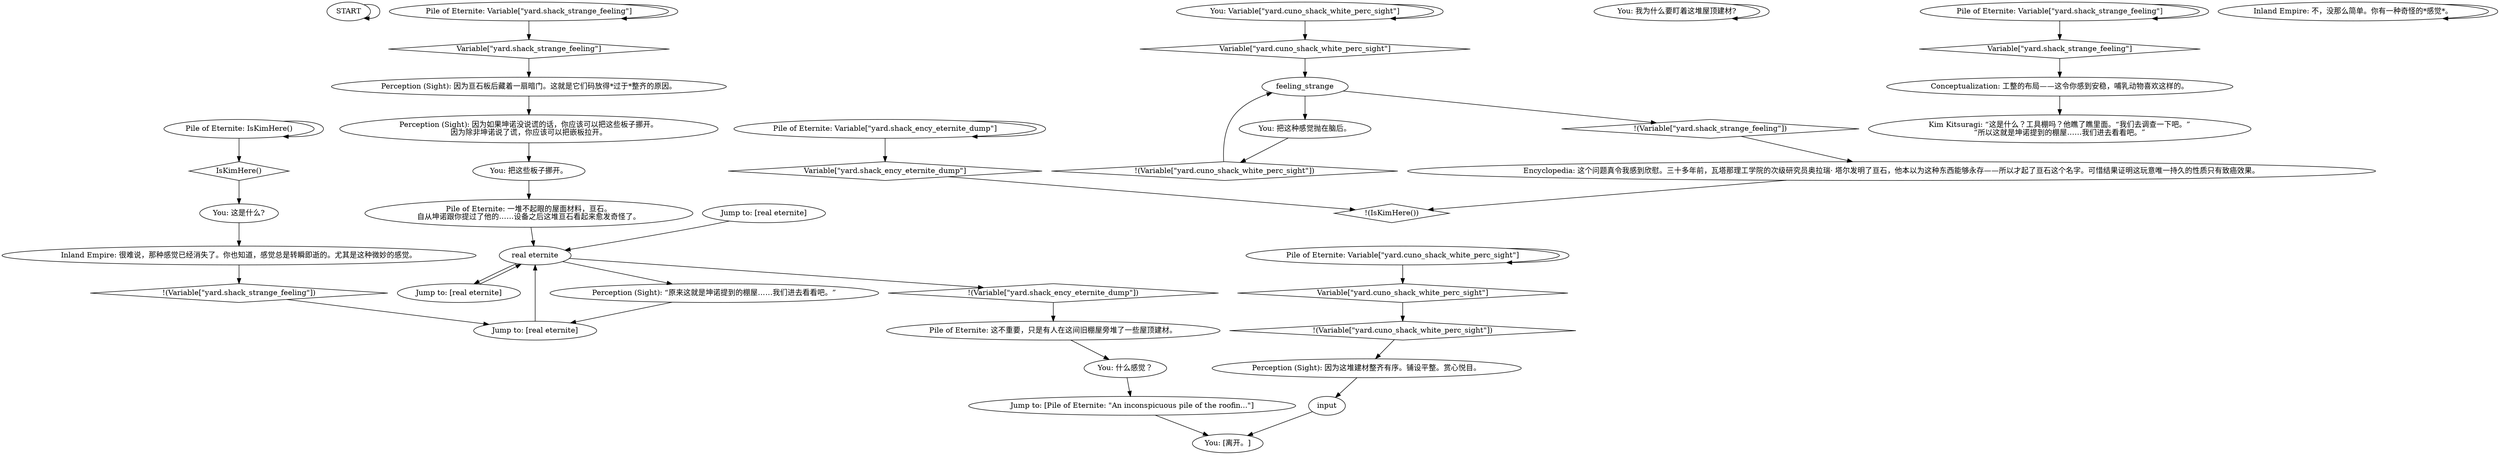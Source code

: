 # YARD / PILE OF ETERNITE
# Someone has left some crumbly looking eternite panels leaning against this wall. Most suspicious.
# ==================================================
digraph G {
	  0 [label="START"];
	  1 [label="input"];
	  2 [label="Pile of Eternite: Variable[\"yard.shack_strange_feeling\"]"];
	  3 [label="Variable[\"yard.shack_strange_feeling\"]", shape=diamond];
	  4 [label="!(Variable[\"yard.shack_strange_feeling\"])", shape=diamond];
	  5 [label="You: 什么感觉？"];
	  6 [label="Pile of Eternite: Variable[\"yard.shack_ency_eternite_dump\"]"];
	  7 [label="Variable[\"yard.shack_ency_eternite_dump\"]", shape=diamond];
	  8 [label="!(Variable[\"yard.shack_ency_eternite_dump\"])", shape=diamond];
	  9 [label="You: [离开。]"];
	  10 [label="Pile of Eternite: 一堆不起眼的屋面材料，亘石。\n自从坤诺跟你提过了他的……设备之后这堆亘石看起来愈发奇怪了。"];
	  11 [label="Perception (Sight): 因为亘石板后藏着一扇暗门。这就是它们码放得*过于*整齐的原因。"];
	  12 [label="Perception (Sight): “原来这就是坤诺提到的棚屋……我们进去看看吧。”"];
	  13 [label="You: 我为什么要盯着这堆屋顶建材?"];
	  14 [label="You: Variable[\"yard.cuno_shack_white_perc_sight\"]"];
	  15 [label="Variable[\"yard.cuno_shack_white_perc_sight\"]", shape=diamond];
	  16 [label="!(Variable[\"yard.cuno_shack_white_perc_sight\"])", shape=diamond];
	  17 [label="Jump to: [Pile of Eternite: \"An inconspicuous pile of the roofin...\"]"];
	  18 [label="Inland Empire: 很难说，那种感觉已经消失了。你也知道，感觉总是转瞬即逝的。尤其是这种微妙的感觉。"];
	  19 [label="Pile of Eternite: 这不重要，只是有人在这间旧棚屋旁堆了一些屋顶建材。"];
	  20 [label="Encyclopedia: 这个问题真令我感到欣慰。三十多年前，瓦塔那理工学院的次级研究员奥拉瑞· 塔尔发明了亘石，他本以为这种东西能够永存——所以才起了亘石这个名字。可惜结果证明这玩意唯一持久的性质只有致癌效果。"];
	  21 [label="Conceptualization: 工整的布局——这令你感到安稳，哺乳动物喜欢这样的。"];
	  22 [label="feeling_strange"];
	  23 [label="Pile of Eternite: Variable[\"yard.cuno_shack_white_perc_sight\"]"];
	  24 [label="Variable[\"yard.cuno_shack_white_perc_sight\"]", shape=diamond];
	  25 [label="!(Variable[\"yard.cuno_shack_white_perc_sight\"])", shape=diamond];
	  26 [label="Perception (Sight): 因为如果坤诺没说谎的话，你应该可以把这些板子挪开。\n因为除非坤诺说了谎，你应该可以把嵌板拉开。"];
	  27 [label="Pile of Eternite: IsKimHere()"];
	  28 [label="IsKimHere()", shape=diamond];
	  29 [label="!(IsKimHere())", shape=diamond];
	  30 [label="Jump to: [real eternite]"];
	  31 [label="You: 这是什么?"];
	  32 [label="Kim Kitsuragi: “这是什么？工具棚吗？他瞧了瞧里面。“我们去调查一下吧。”\n“所以这就是坤诺提到的棚屋……我们进去看看吧。”"];
	  33 [label="Inland Empire: 不，没那么简单。你有一种奇怪的*感觉*。"];
	  34 [label="Pile of Eternite: Variable[\"yard.shack_strange_feeling\"]"];
	  35 [label="Variable[\"yard.shack_strange_feeling\"]", shape=diamond];
	  36 [label="!(Variable[\"yard.shack_strange_feeling\"])", shape=diamond];
	  37 [label="Jump to: [real eternite]"];
	  38 [label="Jump to: [real eternite]"];
	  39 [label="real eternite"];
	  40 [label="You: 把这种感觉抛在脑后。"];
	  41 [label="Perception (Sight): 因为这堆建材整齐有序。铺设平整。赏心悦目。"];
	  42 [label="You: 把这些板子挪开。"];
	  0 -> 0
	  1 -> 9
	  2 -> 2
	  2 -> 3
	  3 -> 11
	  4 -> 20
	  5 -> 17
	  6 -> 6
	  6 -> 7
	  7 -> 29
	  8 -> 19
	  10 -> 39
	  11 -> 26
	  12 -> 37
	  13 -> 13
	  14 -> 14
	  14 -> 15
	  15 -> 22
	  16 -> 22
	  17 -> 9
	  18 -> 36
	  19 -> 5
	  20 -> 29
	  21 -> 32
	  22 -> 40
	  22 -> 4
	  23 -> 24
	  23 -> 23
	  24 -> 25
	  25 -> 41
	  26 -> 42
	  27 -> 27
	  27 -> 28
	  28 -> 31
	  30 -> 39
	  31 -> 18
	  33 -> 33
	  34 -> 34
	  34 -> 35
	  35 -> 21
	  36 -> 37
	  37 -> 39
	  38 -> 39
	  39 -> 8
	  39 -> 12
	  39 -> 30
	  40 -> 16
	  41 -> 1
	  42 -> 10
}

